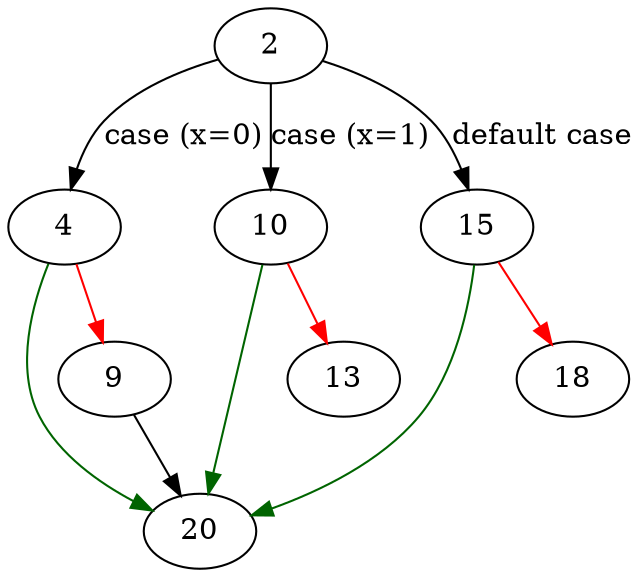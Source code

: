 strict digraph "xfclose" {
	// Node definitions.
	2 [entry=true];
	4;
	10;
	15;
	20;
	9;
	13;
	18;

	// Edge definitions.
	2 -> 4 [
		cond="case (x=0)"
		label="case (x=0)"
	];
	2 -> 10 [
		cond="case (x=1)"
		label="case (x=1)"
	];
	2 -> 15 [
		cond="default case"
		label="default case"
	];
	4 -> 20 [
		color=darkgreen
		cond=true
	];
	4 -> 9 [
		color=red
		cond=false
	];
	10 -> 20 [
		color=darkgreen
		cond=true
	];
	10 -> 13 [
		color=red
		cond=false
	];
	15 -> 20 [
		color=darkgreen
		cond=true
	];
	15 -> 18 [
		color=red
		cond=false
	];
	9 -> 20;
}